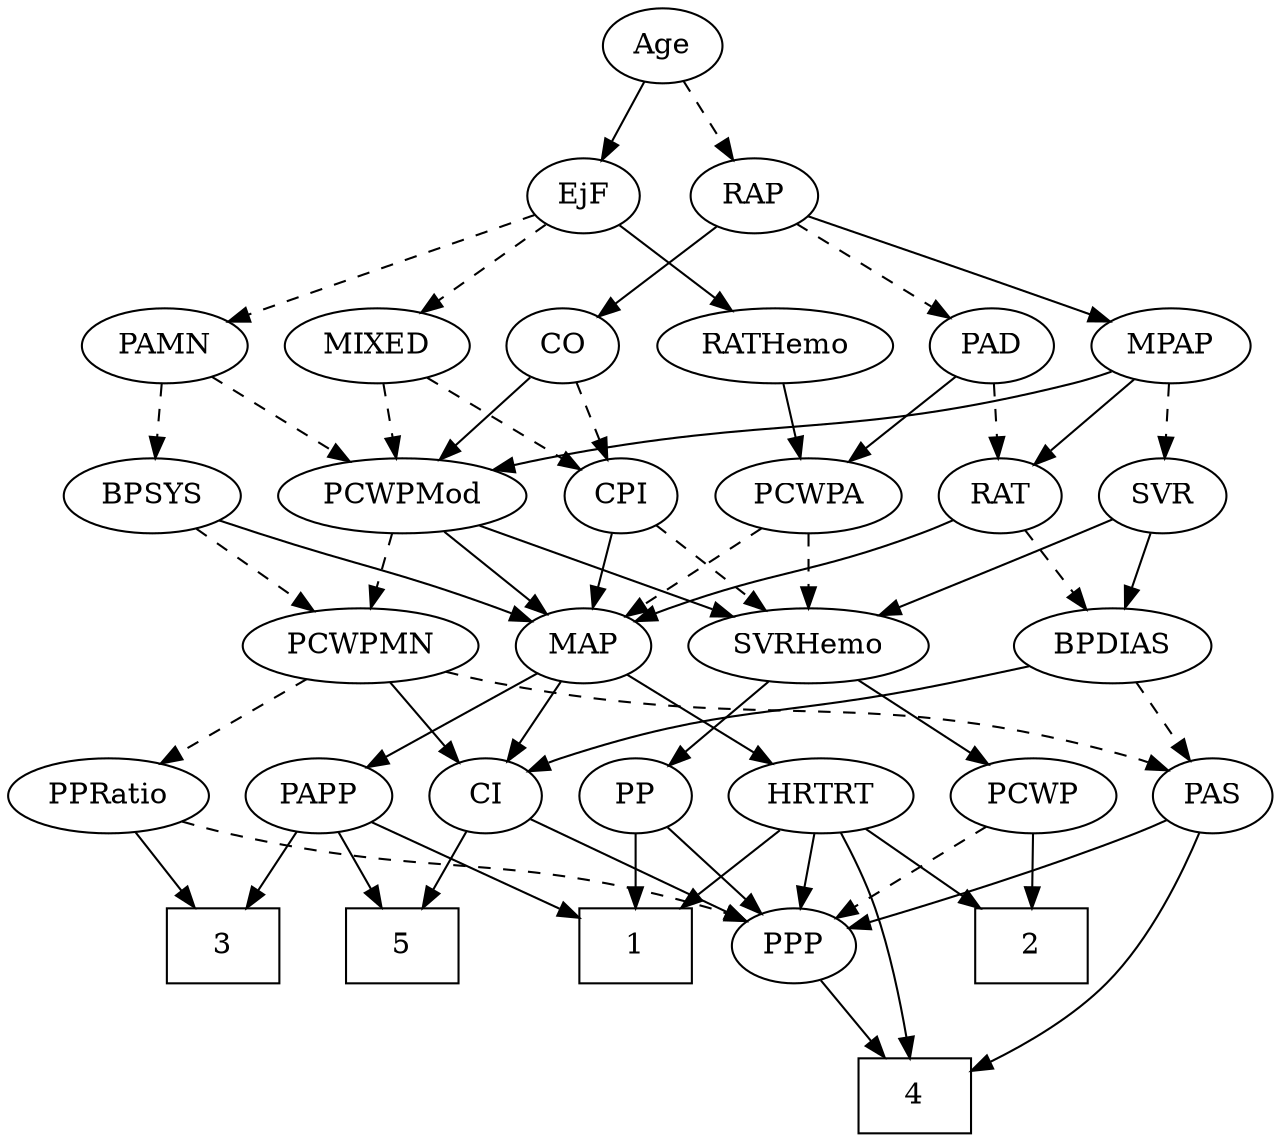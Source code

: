 strict digraph {
	graph [bb="0,0,562.65,540"];
	node [label="\N"];
	1	[height=0.5,
		pos="273.65,90",
		shape=box,
		width=0.75];
	2	[height=0.5,
		pos="455.65,90",
		shape=box,
		width=0.75];
	3	[height=0.5,
		pos="84.646,90",
		shape=box,
		width=0.75];
	4	[height=0.5,
		pos="400.65,18",
		shape=box,
		width=0.75];
	5	[height=0.5,
		pos="164.65,90",
		shape=box,
		width=0.75];
	Age	[height=0.5,
		pos="287.65,522",
		width=0.75];
	EjF	[height=0.5,
		pos="251.65,450",
		width=0.75];
	Age -> EjF	[pos="e,259.95,467.15 279.3,504.76 274.93,496.28 269.5,485.71 264.61,476.2",
		style=solid];
	RAP	[height=0.5,
		pos="330.65,450",
		width=0.77632];
	Age -> RAP	[pos="e,320.63,467.31 297.4,505.12 302.72,496.47 309.41,485.58 315.39,475.83",
		style=dashed];
	MIXED	[height=0.5,
		pos="159.65,378",
		width=1.1193];
	EjF -> MIXED	[pos="e,179.1,393.8 234.34,435.83 221.08,425.74 202.52,411.62 187.21,399.98",
		style=dashed];
	PAMN	[height=0.5,
		pos="64.646,378",
		width=1.011];
	EjF -> PAMN	[pos="e,92.959,389.6 228.72,440.42 197.29,428.65 140.44,407.37 102.61,393.21",
		style=dashed];
	RATHemo	[height=0.5,
		pos="338.65,378",
		width=1.3721];
	EjF -> RATHemo	[pos="e,319.19,394.65 268.42,435.5 280.56,425.74 297.22,412.33 311.27,401.02",
		style=solid];
	MPAP	[height=0.5,
		pos="516.65,378",
		width=0.97491];
	RAP -> MPAP	[pos="e,489.2,389.66 354.3,440.27 382.51,429.83 431.07,411.79 472.65,396 474.99,395.11 477.4,394.19 479.84,393.26",
		style=solid];
	PAD	[height=0.5,
		pos="434.65,378",
		width=0.79437];
	RAP -> PAD	[pos="e,415.86,391.64 349.24,436.49 365.41,425.6 389.05,409.69 407.36,397.37",
		style=dashed];
	CO	[height=0.5,
		pos="244.65,378",
		width=0.75];
	RAP -> CO	[pos="e,261.18,392.46 314.06,435.5 301.33,425.14 283.56,410.67 269.18,398.97",
		style=solid];
	CPI	[height=0.5,
		pos="265.65,306",
		width=0.75];
	MIXED -> CPI	[pos="e,247.15,319.21 181.35,362.67 197.86,351.77 220.67,336.7 238.4,324.99",
		style=dashed];
	PCWPMod	[height=0.5,
		pos="168.65,306",
		width=1.4443];
	MIXED -> PCWPMod	[pos="e,166.45,324.1 161.87,359.7 162.86,351.98 164.05,342.71 165.16,334.11",
		style=dashed];
	RAT	[height=0.5,
		pos="439.65,306",
		width=0.75827];
	MPAP -> RAT	[pos="e,455.01,320.97 499.94,361.81 488.98,351.85 474.51,338.7 462.49,327.77",
		style=solid];
	SVR	[height=0.5,
		pos="512.65,306",
		width=0.77632];
	MPAP -> SVR	[pos="e,513.62,324.1 515.66,359.7 515.22,351.98 514.69,342.71 514.2,334.11",
		style=dashed];
	MPAP -> PCWPMod	[pos="e,206.54,318.35 490.44,365.78 484.65,363.62 478.51,361.55 472.65,360 367.08,332.16 336.44,346.7 229.65,324 225.29,323.08 220.79,\
322.02 216.3,320.89",
		style=solid];
	BPSYS	[height=0.5,
		pos="60.646,306",
		width=1.0471];
	PCWPMN	[height=0.5,
		pos="154.65,234",
		width=1.3902];
	BPSYS -> PCWPMN	[pos="e,133.89,250.46 80.123,290.5 93.25,280.72 110.8,267.65 125.57,256.65",
		style=dashed];
	MAP	[height=0.5,
		pos="253.65,234",
		width=0.84854];
	BPSYS -> MAP	[pos="e,229.65,245.54 89.698,294.39 95.629,292.25 101.83,290.04 107.65,288 154.6,271.54 167.16,269.74 213.65,252 215.85,251.16 218.11,\
250.27 220.38,249.36",
		style=solid];
	PAD -> RAT	[pos="e,438.42,324.1 435.88,359.7 436.43,351.98 437.1,342.71 437.71,334.11",
		style=dashed];
	PCWPA	[height=0.5,
		pos="352.65,306",
		width=1.1555];
	PAD -> PCWPA	[pos="e,370.64,322.36 418.05,362.83 406.66,353.11 391.31,340.01 378.35,328.94",
		style=solid];
	CO -> CPI	[pos="e,260.61,323.79 249.73,360.05 252.13,352.06 255.05,342.33 257.73,333.4",
		style=dashed];
	CO -> PCWPMod	[pos="e,186.13,323.1 229.27,362.83 219.02,353.4 205.32,340.78 193.54,329.93",
		style=solid];
	PAS	[height=0.5,
		pos="535.65,162",
		width=0.75];
	PAS -> 4	[pos="e,427.75,29.695 530.63,144.18 524.18,124.88 511.41,93.163 491.65,72 476.45,55.729 455.12,42.946 436.93,34.013",
		style=solid];
	PPP	[height=0.5,
		pos="345.65,90",
		width=0.75];
	PAS -> PPP	[pos="e,369.69,98.372 514.5,150.54 509.66,148.28 504.51,145.98 499.65,144 458.88,127.42 410.75,111.41 379.29,101.4",
		style=solid];
	PAMN -> BPSYS	[pos="e,61.624,324.1 63.658,359.7 63.217,351.98 62.687,342.71 62.196,334.11",
		style=dashed];
	PAMN -> PCWPMod	[pos="e,145.83,322.36 85.692,362.83 100.55,352.83 120.71,339.26 137.44,328",
		style=dashed];
	RATHemo -> PCWPA	[pos="e,349.23,324.1 342.11,359.7 343.65,351.98 345.5,342.71 347.22,334.11",
		style=solid];
	SVRHemo	[height=0.5,
		pos="352.65,234",
		width=1.3902];
	CPI -> SVRHemo	[pos="e,333.19,250.65 282.42,291.5 294.56,281.74 311.22,268.33 325.27,257.02",
		style=dashed];
	CPI -> MAP	[pos="e,256.61,252.28 262.74,288.05 261.42,280.35 259.82,271.03 258.34,262.36",
		style=solid];
	BPDIAS	[height=0.5,
		pos="487.65,234",
		width=1.1735];
	RAT -> BPDIAS	[pos="e,476.13,251.8 450.54,289.12 456.38,280.59 463.72,269.89 470.33,260.25",
		style=dashed];
	RAT -> MAP	[pos="e,277.63,245.58 418.52,294.49 413.68,292.23 408.53,289.94 403.65,288 355.85,268.98 341.81,270.08 293.65,252 291.44,251.17 289.18,\
250.29 286.91,249.39",
		style=solid];
	SVR -> SVRHemo	[pos="e,383.82,248.19 490.38,294.67 485.53,292.45 480.43,290.13 475.65,288 448.29,275.83 417.34,262.49 393.33,252.24",
		style=solid];
	SVR -> BPDIAS	[pos="e,493.82,252.28 506.59,288.05 503.78,280.18 500.37,270.62 497.22,261.79",
		style=solid];
	PCWPMod -> PCWPMN	[pos="e,158.07,252.1 165.19,287.7 163.64,279.98 161.79,270.71 160.07,262.11",
		style=dashed];
	PCWPMod -> SVRHemo	[pos="e,319.42,247.64 202.39,292.16 232.58,280.68 276.97,263.79 309.67,251.35",
		style=solid];
	PCWPMod -> MAP	[pos="e,236.45,249.16 187.93,289.12 199.91,279.26 215.43,266.47 228.38,255.81",
		style=solid];
	PCWPA -> SVRHemo	[pos="e,352.65,252.1 352.65,287.7 352.65,279.98 352.65,270.71 352.65,262.11",
		style=dashed];
	PCWPA -> MAP	[pos="e,272.6,248.4 331.65,290.15 316.9,279.73 297.03,265.67 281.03,254.36",
		style=dashed];
	PCWPMN -> PAS	[pos="e,515.14,174.04 190.93,221.59 198.39,219.51 206.23,217.52 213.65,216 339.13,190.19 376.64,215.8 499.65,180 501.59,179.44 503.56,\
178.78 505.52,178.06",
		style=dashed];
	PPRatio	[height=0.5,
		pos="39.646,162",
		width=1.1013];
	PCWPMN -> PPRatio	[pos="e,62.435,176.87 130.26,218.15 113.03,207.67 89.795,193.53 71.165,182.18",
		style=dashed];
	CI	[height=0.5,
		pos="205.65,162",
		width=0.75];
	PCWPMN -> CI	[pos="e,194.35,178.51 166.73,216.41 173.2,207.53 181.28,196.44 188.4,186.67",
		style=solid];
	PP	[height=0.5,
		pos="277.65,162",
		width=0.75];
	SVRHemo -> PP	[pos="e,292.91,177.25 335.25,216.76 324.84,207.05 311.5,194.6 300.28,184.13",
		style=solid];
	PCWP	[height=0.5,
		pos="455.65,162",
		width=0.97491];
	SVRHemo -> PCWP	[pos="e,435.44,176.74 375,217.81 390.17,207.5 410.38,193.76 426.78,182.62",
		style=solid];
	BPDIAS -> PAS	[pos="e,524.68,178.99 499.02,216.41 504.96,207.74 512.35,196.97 518.93,187.38",
		style=dashed];
	BPDIAS -> CI	[pos="e,226.25,173.73 451.33,224.79 438.77,221.97 424.59,218.82 411.65,216 336.18,199.57 314.84,204.66 241.65,180 239.73,179.35 237.78,\
178.63 235.83,177.87",
		style=solid];
	MAP -> CI	[pos="e,216.5,178.82 242.75,217.12 236.68,208.26 228.99,197.04 222.18,187.12",
		style=solid];
	PAPP	[height=0.5,
		pos="128.65,162",
		width=0.88464];
	MAP -> PAPP	[pos="e,150.69,175.35 232.16,220.97 212.16,209.77 182.13,192.95 159.55,180.31",
		style=solid];
	HRTRT	[height=0.5,
		pos="362.65,162",
		width=1.1013];
	MAP -> HRTRT	[pos="e,340.53,177.2 273.64,220.16 289.98,209.67 313.35,194.66 332.05,182.65",
		style=solid];
	PP -> 1	[pos="e,274.62,108.1 276.66,143.7 276.22,135.98 275.69,126.71 275.2,118.11",
		style=solid];
	PP -> PPP	[pos="e,331.57,105.49 291.74,146.5 301.22,136.73 313.89,123.69 324.57,112.7",
		style=solid];
	PPP -> 4	[pos="e,387.19,36.127 357.58,73.811 364.39,65.141 373.11,54.052 380.91,44.12",
		style=solid];
	PPRatio -> 3	[pos="e,73.431,108.45 50.311,144.41 55.589,136.2 62.083,126.1 67.997,116.9",
		style=solid];
	PPRatio -> PPP	[pos="e,325.1,101.91 68.835,149.72 74.985,147.61 81.48,145.58 87.646,144 184.48,119.22 214.18,137.63 309.65,108 311.58,107.4 313.54,106.72 \
315.49,105.97",
		style=dashed];
	PCWP -> 2	[pos="e,455.65,108.1 455.65,143.7 455.65,135.98 455.65,126.71 455.65,118.11",
		style=solid];
	PCWP -> PPP	[pos="e,364.59,103.05 434.44,147.5 416.98,136.39 392.09,120.56 373.11,108.48",
		style=dashed];
	CI -> 5	[pos="e,174.68,108.12 196.14,144.76 191.31,136.53 185.33,126.32 179.88,117.02",
		style=solid];
	CI -> PPP	[pos="e,324.54,101.55 226.61,150.52 250.22,138.72 288.78,119.43 315.59,106.03",
		style=solid];
	PAPP -> 1	[pos="e,246.58,104.07 152.27,149.6 175.38,138.44 210.9,121.29 237.56,108.42",
		style=solid];
	PAPP -> 3	[pos="e,95.41,108.12 118.44,144.76 113.21,136.44 106.71,126.1 100.82,116.73",
		style=solid];
	PAPP -> 5	[pos="e,155.67,108.45 137.18,144.41 141.31,136.37 146.38,126.51 151.03,117.47",
		style=solid];
	HRTRT -> 1	[pos="e,295.31,108.04 343.77,146.15 332.02,136.92 316.66,124.83 303.31,114.33",
		style=solid];
	HRTRT -> 2	[pos="e,433.01,108.04 382.37,146.15 394.64,136.92 410.7,124.83 424.65,114.33",
		style=solid];
	HRTRT -> 4	[pos="e,397.68,36.229 369.4,144 373.32,133.7 378.17,120.22 381.65,108 387.45,87.613 392.39,64.152 395.77,46.438",
		style=solid];
	HRTRT -> PPP	[pos="e,349.84,108.28 358.53,144.05 356.64,136.26 354.35,126.82 352.22,118.08",
		style=solid];
}
